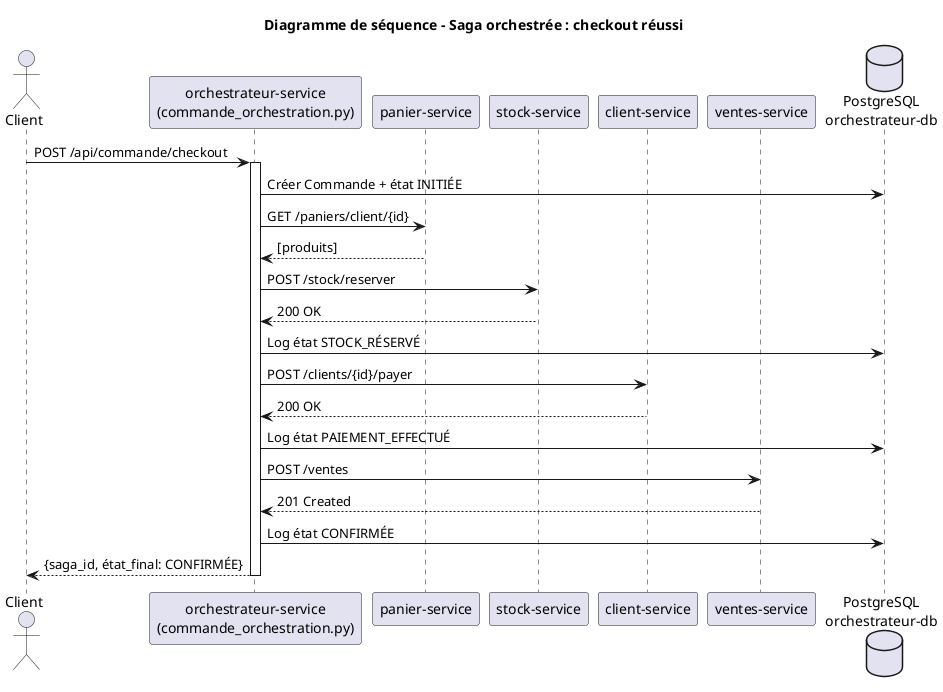 @startuml
title Diagramme de séquence – Saga orchestrée : checkout réussi

actor Client
participant "orchestrateur-service\n(commande_orchestration.py)" as Orchestrateur
participant "panier-service" as Panier
participant "stock-service" as Stock
participant "client-service" as ClientS
participant "ventes-service" as Ventes
database "PostgreSQL\norchestrateur-db" as DB

Client -> Orchestrateur : POST /api/commande/checkout
activate Orchestrateur

Orchestrateur -> DB : Créer Commande + état INITIÉE
Orchestrateur -> Panier : GET /paniers/client/{id}
Panier --> Orchestrateur : [produits]

Orchestrateur -> Stock : POST /stock/reserver
Stock --> Orchestrateur : 200 OK
Orchestrateur -> DB : Log état STOCK_RÉSERVÉ

Orchestrateur -> ClientS : POST /clients/{id}/payer
ClientS --> Orchestrateur : 200 OK
Orchestrateur -> DB : Log état PAIEMENT_EFFECTUÉ

Orchestrateur -> Ventes : POST /ventes
Ventes --> Orchestrateur : 201 Created
Orchestrateur -> DB : Log état CONFIRMÉE

Orchestrateur --> Client : {saga_id, état_final: CONFIRMÉE}
deactivate Orchestrateur
@enduml
